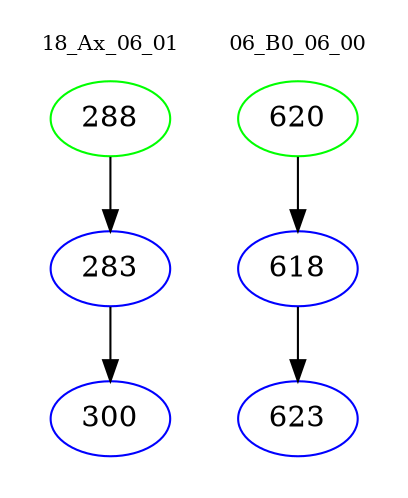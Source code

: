 digraph{
subgraph cluster_0 {
color = white
label = "18_Ax_06_01";
fontsize=10;
T0_288 [label="288", color="green"]
T0_288 -> T0_283 [color="black"]
T0_283 [label="283", color="blue"]
T0_283 -> T0_300 [color="black"]
T0_300 [label="300", color="blue"]
}
subgraph cluster_1 {
color = white
label = "06_B0_06_00";
fontsize=10;
T1_620 [label="620", color="green"]
T1_620 -> T1_618 [color="black"]
T1_618 [label="618", color="blue"]
T1_618 -> T1_623 [color="black"]
T1_623 [label="623", color="blue"]
}
}
